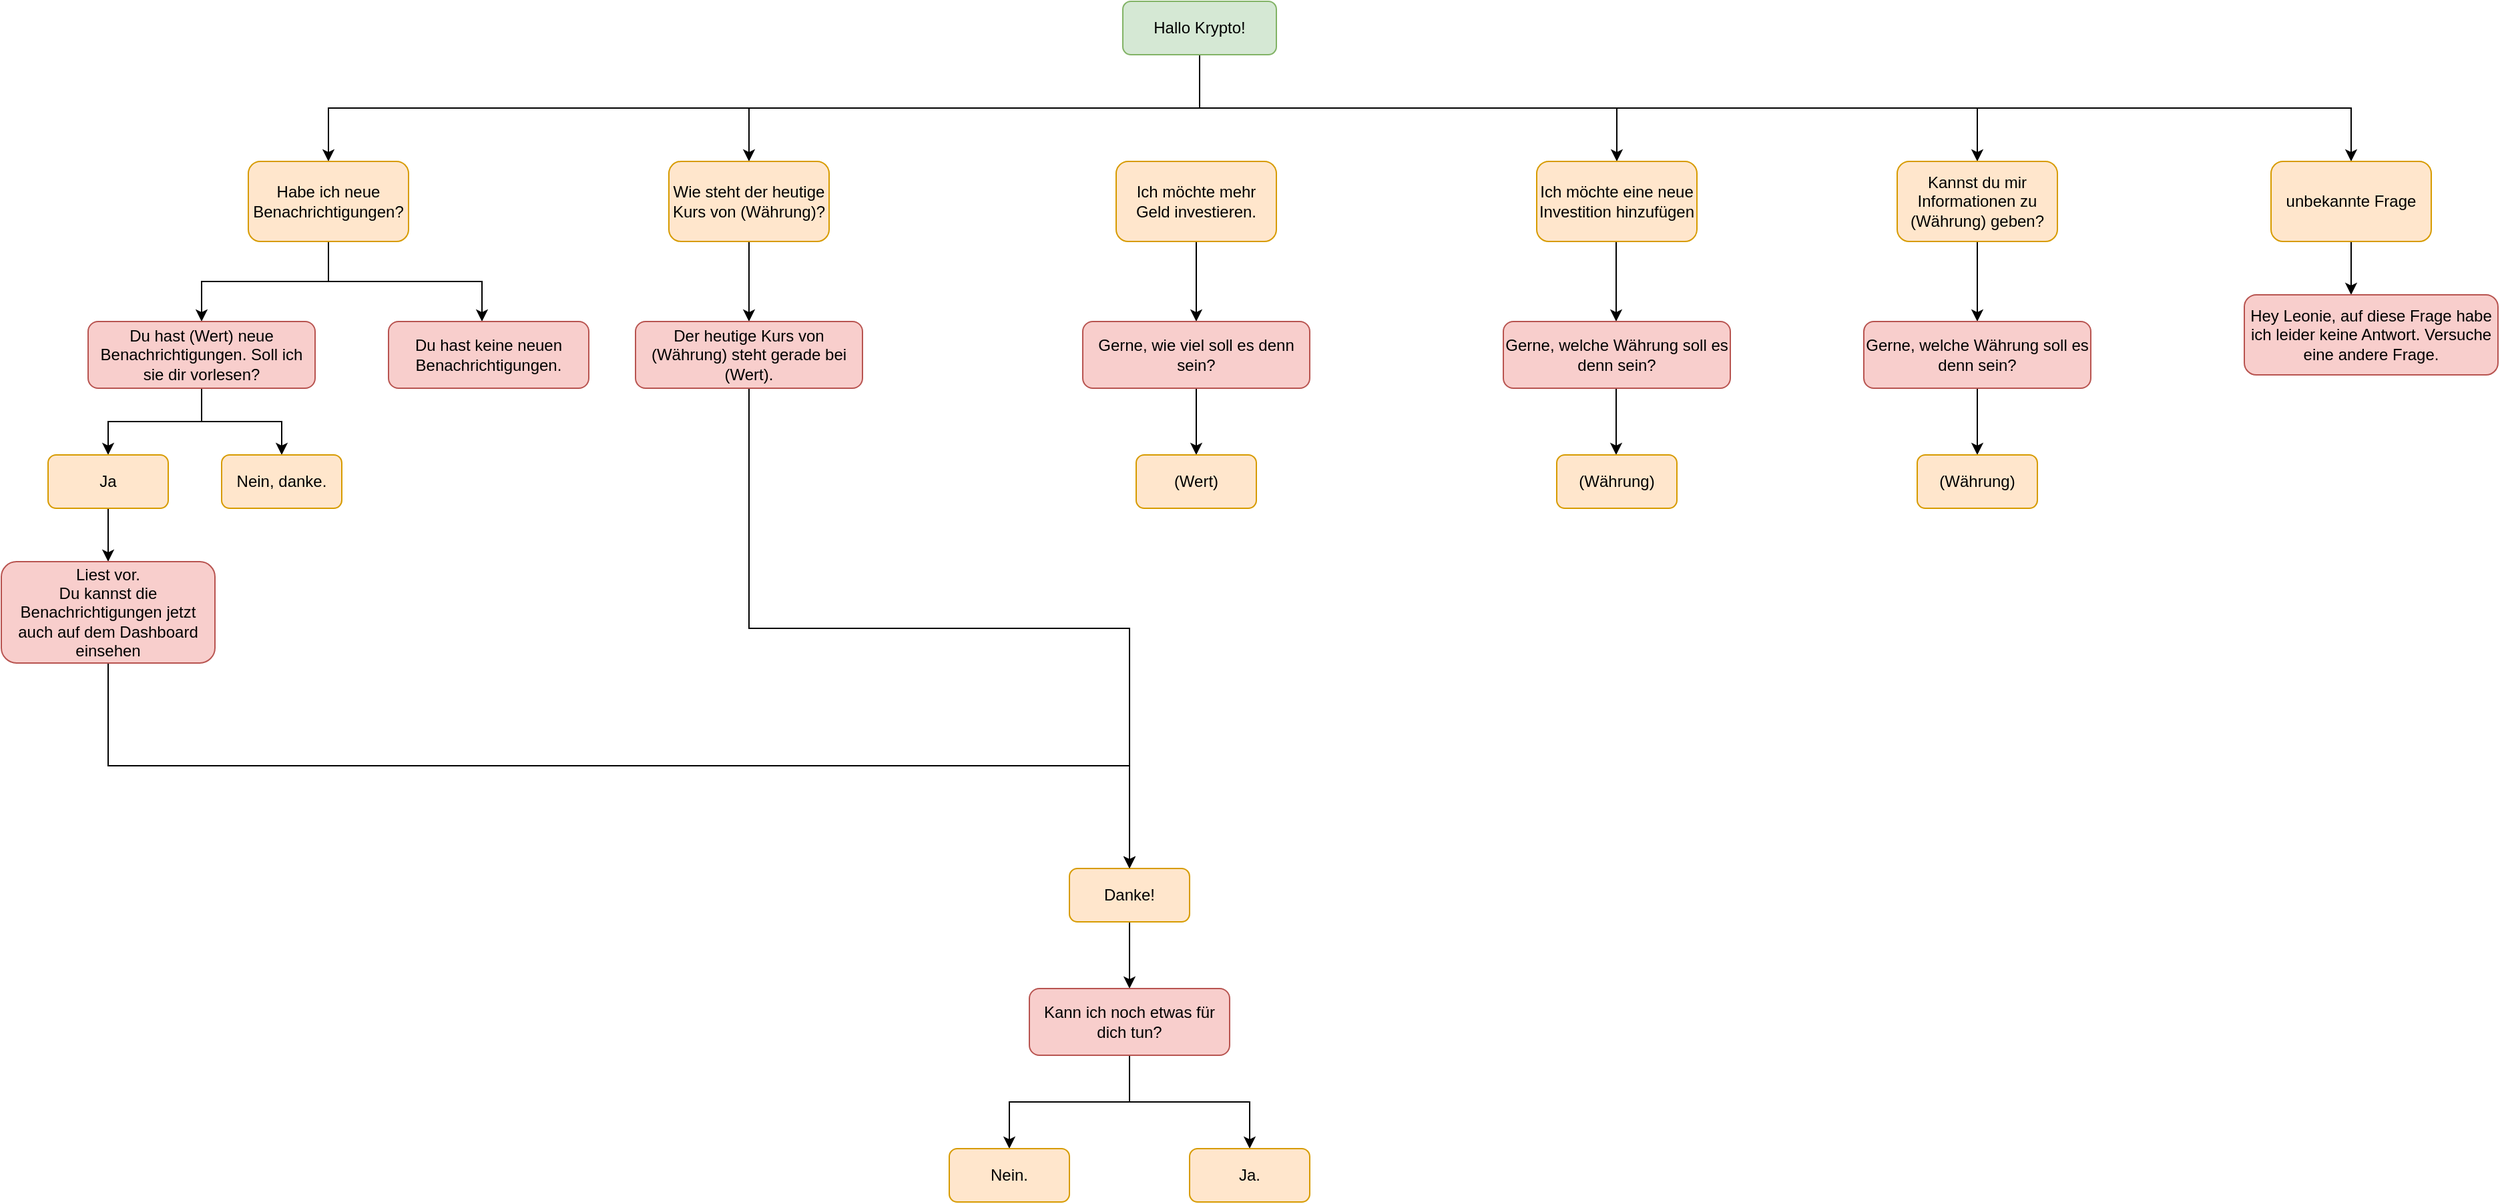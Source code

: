 <mxfile version="14.7.6" type="github">
  <diagram id="C5RBs43oDa-KdzZeNtuy" name="Page-1">
    <mxGraphModel dx="4013" dy="1448" grid="1" gridSize="10" guides="1" tooltips="1" connect="1" arrows="1" fold="1" page="1" pageScale="1" pageWidth="1169" pageHeight="827" math="0" shadow="0">
      <root>
        <mxCell id="WIyWlLk6GJQsqaUBKTNV-0" />
        <mxCell id="WIyWlLk6GJQsqaUBKTNV-1" parent="WIyWlLk6GJQsqaUBKTNV-0" />
        <mxCell id="xRkeG2comi5cFcVgzmJm-17" style="edgeStyle=orthogonalEdgeStyle;rounded=0;orthogonalLoop=1;jettySize=auto;html=1;exitX=0.5;exitY=1;exitDx=0;exitDy=0;entryX=0.5;entryY=0;entryDx=0;entryDy=0;" edge="1" parent="WIyWlLk6GJQsqaUBKTNV-1" source="WIyWlLk6GJQsqaUBKTNV-3" target="xRkeG2comi5cFcVgzmJm-6">
          <mxGeometry relative="1" as="geometry" />
        </mxCell>
        <mxCell id="xRkeG2comi5cFcVgzmJm-18" style="edgeStyle=orthogonalEdgeStyle;rounded=0;orthogonalLoop=1;jettySize=auto;html=1;exitX=0.5;exitY=1;exitDx=0;exitDy=0;entryX=0.5;entryY=0;entryDx=0;entryDy=0;" edge="1" parent="WIyWlLk6GJQsqaUBKTNV-1" source="WIyWlLk6GJQsqaUBKTNV-3" target="xRkeG2comi5cFcVgzmJm-0">
          <mxGeometry relative="1" as="geometry" />
        </mxCell>
        <mxCell id="xRkeG2comi5cFcVgzmJm-43" style="edgeStyle=orthogonalEdgeStyle;rounded=0;orthogonalLoop=1;jettySize=auto;html=1;exitX=0.5;exitY=1;exitDx=0;exitDy=0;entryX=0.5;entryY=0;entryDx=0;entryDy=0;" edge="1" parent="WIyWlLk6GJQsqaUBKTNV-1" source="WIyWlLk6GJQsqaUBKTNV-3" target="xRkeG2comi5cFcVgzmJm-5">
          <mxGeometry relative="1" as="geometry" />
        </mxCell>
        <mxCell id="xRkeG2comi5cFcVgzmJm-44" style="edgeStyle=orthogonalEdgeStyle;rounded=0;orthogonalLoop=1;jettySize=auto;html=1;exitX=0.5;exitY=1;exitDx=0;exitDy=0;entryX=0.5;entryY=0;entryDx=0;entryDy=0;" edge="1" parent="WIyWlLk6GJQsqaUBKTNV-1" source="WIyWlLk6GJQsqaUBKTNV-3" target="xRkeG2comi5cFcVgzmJm-7">
          <mxGeometry relative="1" as="geometry" />
        </mxCell>
        <mxCell id="xRkeG2comi5cFcVgzmJm-49" style="edgeStyle=orthogonalEdgeStyle;rounded=0;orthogonalLoop=1;jettySize=auto;html=1;exitX=0.5;exitY=1;exitDx=0;exitDy=0;entryX=0.5;entryY=0;entryDx=0;entryDy=0;" edge="1" parent="WIyWlLk6GJQsqaUBKTNV-1" source="WIyWlLk6GJQsqaUBKTNV-3" target="xRkeG2comi5cFcVgzmJm-8">
          <mxGeometry relative="1" as="geometry" />
        </mxCell>
        <mxCell id="WIyWlLk6GJQsqaUBKTNV-3" value="Hallo Krypto!" style="rounded=1;whiteSpace=wrap;html=1;fontSize=12;glass=0;strokeWidth=1;shadow=0;fillColor=#d5e8d4;strokeColor=#82b366;" parent="WIyWlLk6GJQsqaUBKTNV-1" vertex="1">
          <mxGeometry x="-140" y="100" width="115" height="40" as="geometry" />
        </mxCell>
        <mxCell id="xRkeG2comi5cFcVgzmJm-12" style="rounded=0;orthogonalLoop=1;jettySize=auto;html=1;entryX=0.421;entryY=0;entryDx=0;entryDy=0;entryPerimeter=0;" edge="1" parent="WIyWlLk6GJQsqaUBKTNV-1" source="xRkeG2comi5cFcVgzmJm-0" target="xRkeG2comi5cFcVgzmJm-1">
          <mxGeometry relative="1" as="geometry" />
        </mxCell>
        <mxCell id="xRkeG2comi5cFcVgzmJm-0" value="unbekannte Frage" style="rounded=1;whiteSpace=wrap;html=1;fillColor=#ffe6cc;strokeColor=#d79b00;" vertex="1" parent="WIyWlLk6GJQsqaUBKTNV-1">
          <mxGeometry x="720" y="220" width="120" height="60" as="geometry" />
        </mxCell>
        <mxCell id="xRkeG2comi5cFcVgzmJm-1" value="Hey Leonie, auf diese Frage habe ich leider keine Antwort. Versuche eine andere Frage." style="rounded=1;whiteSpace=wrap;html=1;fillColor=#f8cecc;strokeColor=#b85450;" vertex="1" parent="WIyWlLk6GJQsqaUBKTNV-1">
          <mxGeometry x="700" y="320" width="190" height="60" as="geometry" />
        </mxCell>
        <mxCell id="xRkeG2comi5cFcVgzmJm-41" style="edgeStyle=orthogonalEdgeStyle;rounded=0;orthogonalLoop=1;jettySize=auto;html=1;exitX=0.5;exitY=1;exitDx=0;exitDy=0;entryX=0.5;entryY=0;entryDx=0;entryDy=0;" edge="1" parent="WIyWlLk6GJQsqaUBKTNV-1" source="xRkeG2comi5cFcVgzmJm-5" target="xRkeG2comi5cFcVgzmJm-39">
          <mxGeometry relative="1" as="geometry" />
        </mxCell>
        <mxCell id="xRkeG2comi5cFcVgzmJm-5" value="Wie steht der heutige Kurs von (Währung)?" style="rounded=1;whiteSpace=wrap;html=1;fillColor=#ffe6cc;strokeColor=#d79b00;" vertex="1" parent="WIyWlLk6GJQsqaUBKTNV-1">
          <mxGeometry x="-480" y="220" width="120" height="60" as="geometry" />
        </mxCell>
        <mxCell id="xRkeG2comi5cFcVgzmJm-22" style="edgeStyle=orthogonalEdgeStyle;rounded=0;orthogonalLoop=1;jettySize=auto;html=1;entryX=0.5;entryY=0;entryDx=0;entryDy=0;" edge="1" parent="WIyWlLk6GJQsqaUBKTNV-1" source="xRkeG2comi5cFcVgzmJm-6">
          <mxGeometry relative="1" as="geometry">
            <mxPoint x="-620.0" y="340" as="targetPoint" />
            <Array as="points">
              <mxPoint x="-735" y="310" />
              <mxPoint x="-620" y="310" />
            </Array>
          </mxGeometry>
        </mxCell>
        <mxCell id="xRkeG2comi5cFcVgzmJm-23" style="edgeStyle=orthogonalEdgeStyle;rounded=0;orthogonalLoop=1;jettySize=auto;html=1;exitX=0.5;exitY=1;exitDx=0;exitDy=0;entryX=0.5;entryY=0;entryDx=0;entryDy=0;" edge="1" parent="WIyWlLk6GJQsqaUBKTNV-1" source="xRkeG2comi5cFcVgzmJm-6" target="xRkeG2comi5cFcVgzmJm-20">
          <mxGeometry relative="1" as="geometry" />
        </mxCell>
        <mxCell id="xRkeG2comi5cFcVgzmJm-6" value="Habe ich neue Benachrichtigungen?" style="rounded=1;whiteSpace=wrap;html=1;fillColor=#ffe6cc;strokeColor=#d79b00;" vertex="1" parent="WIyWlLk6GJQsqaUBKTNV-1">
          <mxGeometry x="-795" y="220" width="120" height="60" as="geometry" />
        </mxCell>
        <mxCell id="xRkeG2comi5cFcVgzmJm-46" style="edgeStyle=orthogonalEdgeStyle;rounded=0;orthogonalLoop=1;jettySize=auto;html=1;exitX=0.5;exitY=1;exitDx=0;exitDy=0;" edge="1" parent="WIyWlLk6GJQsqaUBKTNV-1">
          <mxGeometry relative="1" as="geometry">
            <mxPoint x="229.5" y="280" as="sourcePoint" />
            <mxPoint x="229.5" y="340" as="targetPoint" />
          </mxGeometry>
        </mxCell>
        <mxCell id="xRkeG2comi5cFcVgzmJm-7" value="Ich möchte eine neue Investition hinzufügen" style="rounded=1;whiteSpace=wrap;html=1;fillColor=#ffe6cc;strokeColor=#d79b00;" vertex="1" parent="WIyWlLk6GJQsqaUBKTNV-1">
          <mxGeometry x="170" y="220" width="120" height="60" as="geometry" />
        </mxCell>
        <mxCell id="xRkeG2comi5cFcVgzmJm-51" style="edgeStyle=orthogonalEdgeStyle;rounded=0;orthogonalLoop=1;jettySize=auto;html=1;exitX=0.5;exitY=1;exitDx=0;exitDy=0;" edge="1" parent="WIyWlLk6GJQsqaUBKTNV-1" source="xRkeG2comi5cFcVgzmJm-8" target="xRkeG2comi5cFcVgzmJm-50">
          <mxGeometry relative="1" as="geometry" />
        </mxCell>
        <mxCell id="xRkeG2comi5cFcVgzmJm-8" value="Kannst du mir Informationen zu (Währung) geben?" style="rounded=1;whiteSpace=wrap;html=1;fillColor=#ffe6cc;strokeColor=#d79b00;" vertex="1" parent="WIyWlLk6GJQsqaUBKTNV-1">
          <mxGeometry x="440" y="220" width="120" height="60" as="geometry" />
        </mxCell>
        <mxCell id="xRkeG2comi5cFcVgzmJm-26" style="edgeStyle=orthogonalEdgeStyle;rounded=0;orthogonalLoop=1;jettySize=auto;html=1;exitX=0.5;exitY=1;exitDx=0;exitDy=0;entryX=0.5;entryY=0;entryDx=0;entryDy=0;" edge="1" parent="WIyWlLk6GJQsqaUBKTNV-1" source="xRkeG2comi5cFcVgzmJm-20" target="xRkeG2comi5cFcVgzmJm-24">
          <mxGeometry relative="1" as="geometry" />
        </mxCell>
        <mxCell id="xRkeG2comi5cFcVgzmJm-27" style="edgeStyle=orthogonalEdgeStyle;rounded=0;orthogonalLoop=1;jettySize=auto;html=1;exitX=0.5;exitY=1;exitDx=0;exitDy=0;entryX=0.5;entryY=0;entryDx=0;entryDy=0;" edge="1" parent="WIyWlLk6GJQsqaUBKTNV-1" source="xRkeG2comi5cFcVgzmJm-20" target="xRkeG2comi5cFcVgzmJm-25">
          <mxGeometry relative="1" as="geometry" />
        </mxCell>
        <mxCell id="xRkeG2comi5cFcVgzmJm-20" value="Du hast (Wert) neue Benachrichtigungen. Soll ich sie dir vorlesen?" style="rounded=1;whiteSpace=wrap;html=1;fillColor=#f8cecc;strokeColor=#b85450;" vertex="1" parent="WIyWlLk6GJQsqaUBKTNV-1">
          <mxGeometry x="-915" y="340" width="170" height="50" as="geometry" />
        </mxCell>
        <mxCell id="xRkeG2comi5cFcVgzmJm-21" value="Du hast keine neuen Benachrichtigungen." style="rounded=1;whiteSpace=wrap;html=1;fillColor=#f8cecc;strokeColor=#b85450;" vertex="1" parent="WIyWlLk6GJQsqaUBKTNV-1">
          <mxGeometry x="-690" y="340" width="150" height="50" as="geometry" />
        </mxCell>
        <mxCell id="xRkeG2comi5cFcVgzmJm-30" style="edgeStyle=orthogonalEdgeStyle;rounded=0;orthogonalLoop=1;jettySize=auto;html=1;exitX=0.5;exitY=1;exitDx=0;exitDy=0;entryX=0.5;entryY=0;entryDx=0;entryDy=0;" edge="1" parent="WIyWlLk6GJQsqaUBKTNV-1" source="xRkeG2comi5cFcVgzmJm-24" target="xRkeG2comi5cFcVgzmJm-28">
          <mxGeometry relative="1" as="geometry" />
        </mxCell>
        <mxCell id="xRkeG2comi5cFcVgzmJm-24" value="Ja" style="rounded=1;whiteSpace=wrap;html=1;fillColor=#ffe6cc;strokeColor=#d79b00;" vertex="1" parent="WIyWlLk6GJQsqaUBKTNV-1">
          <mxGeometry x="-945" y="440" width="90" height="40" as="geometry" />
        </mxCell>
        <mxCell id="xRkeG2comi5cFcVgzmJm-25" value="Nein, danke." style="rounded=1;whiteSpace=wrap;html=1;fillColor=#ffe6cc;strokeColor=#d79b00;" vertex="1" parent="WIyWlLk6GJQsqaUBKTNV-1">
          <mxGeometry x="-815" y="440" width="90" height="40" as="geometry" />
        </mxCell>
        <mxCell id="xRkeG2comi5cFcVgzmJm-32" style="edgeStyle=orthogonalEdgeStyle;rounded=0;orthogonalLoop=1;jettySize=auto;html=1;exitX=0.5;exitY=1;exitDx=0;exitDy=0;entryX=0.5;entryY=0;entryDx=0;entryDy=0;" edge="1" parent="WIyWlLk6GJQsqaUBKTNV-1" source="xRkeG2comi5cFcVgzmJm-28" target="xRkeG2comi5cFcVgzmJm-31">
          <mxGeometry relative="1" as="geometry" />
        </mxCell>
        <mxCell id="xRkeG2comi5cFcVgzmJm-28" value="&lt;div&gt;Liest vor.&lt;/div&gt;&lt;div&gt;Du kannst die Benachrichtigungen jetzt auch auf dem Dashboard einsehen&lt;br&gt;&lt;/div&gt;" style="rounded=1;whiteSpace=wrap;html=1;fillColor=#f8cecc;strokeColor=#b85450;" vertex="1" parent="WIyWlLk6GJQsqaUBKTNV-1">
          <mxGeometry x="-980" y="520" width="160" height="76" as="geometry" />
        </mxCell>
        <mxCell id="xRkeG2comi5cFcVgzmJm-34" style="edgeStyle=orthogonalEdgeStyle;rounded=0;orthogonalLoop=1;jettySize=auto;html=1;exitX=0.5;exitY=1;exitDx=0;exitDy=0;entryX=0.5;entryY=0;entryDx=0;entryDy=0;" edge="1" parent="WIyWlLk6GJQsqaUBKTNV-1" source="xRkeG2comi5cFcVgzmJm-31" target="xRkeG2comi5cFcVgzmJm-33">
          <mxGeometry relative="1" as="geometry" />
        </mxCell>
        <mxCell id="xRkeG2comi5cFcVgzmJm-31" value="Danke!" style="rounded=1;whiteSpace=wrap;html=1;fillColor=#ffe6cc;strokeColor=#d79b00;" vertex="1" parent="WIyWlLk6GJQsqaUBKTNV-1">
          <mxGeometry x="-180" y="750" width="90" height="40" as="geometry" />
        </mxCell>
        <mxCell id="xRkeG2comi5cFcVgzmJm-36" style="edgeStyle=orthogonalEdgeStyle;rounded=0;orthogonalLoop=1;jettySize=auto;html=1;exitX=0.5;exitY=1;exitDx=0;exitDy=0;" edge="1" parent="WIyWlLk6GJQsqaUBKTNV-1" source="xRkeG2comi5cFcVgzmJm-33" target="xRkeG2comi5cFcVgzmJm-35">
          <mxGeometry relative="1" as="geometry" />
        </mxCell>
        <mxCell id="xRkeG2comi5cFcVgzmJm-38" style="edgeStyle=orthogonalEdgeStyle;rounded=0;orthogonalLoop=1;jettySize=auto;html=1;exitX=0.5;exitY=1;exitDx=0;exitDy=0;entryX=0.5;entryY=0;entryDx=0;entryDy=0;" edge="1" parent="WIyWlLk6GJQsqaUBKTNV-1" source="xRkeG2comi5cFcVgzmJm-33" target="xRkeG2comi5cFcVgzmJm-37">
          <mxGeometry relative="1" as="geometry" />
        </mxCell>
        <mxCell id="xRkeG2comi5cFcVgzmJm-33" value="Kann ich noch etwas für dich tun?" style="rounded=1;whiteSpace=wrap;html=1;fillColor=#f8cecc;strokeColor=#b85450;" vertex="1" parent="WIyWlLk6GJQsqaUBKTNV-1">
          <mxGeometry x="-210" y="840" width="150" height="50" as="geometry" />
        </mxCell>
        <mxCell id="xRkeG2comi5cFcVgzmJm-35" value="Nein." style="rounded=1;whiteSpace=wrap;html=1;fillColor=#ffe6cc;strokeColor=#d79b00;" vertex="1" parent="WIyWlLk6GJQsqaUBKTNV-1">
          <mxGeometry x="-270" y="960" width="90" height="40" as="geometry" />
        </mxCell>
        <mxCell id="xRkeG2comi5cFcVgzmJm-37" value="Ja." style="rounded=1;whiteSpace=wrap;html=1;fillColor=#ffe6cc;strokeColor=#d79b00;" vertex="1" parent="WIyWlLk6GJQsqaUBKTNV-1">
          <mxGeometry x="-90" y="960" width="90" height="40" as="geometry" />
        </mxCell>
        <mxCell id="xRkeG2comi5cFcVgzmJm-42" style="edgeStyle=orthogonalEdgeStyle;rounded=0;orthogonalLoop=1;jettySize=auto;html=1;exitX=0.5;exitY=1;exitDx=0;exitDy=0;entryX=0.5;entryY=0;entryDx=0;entryDy=0;" edge="1" parent="WIyWlLk6GJQsqaUBKTNV-1" source="xRkeG2comi5cFcVgzmJm-39" target="xRkeG2comi5cFcVgzmJm-31">
          <mxGeometry relative="1" as="geometry" />
        </mxCell>
        <mxCell id="xRkeG2comi5cFcVgzmJm-39" value="Der heutige Kurs von (Währung) steht gerade bei (Wert)." style="rounded=1;whiteSpace=wrap;html=1;fillColor=#f8cecc;strokeColor=#b85450;" vertex="1" parent="WIyWlLk6GJQsqaUBKTNV-1">
          <mxGeometry x="-505" y="340" width="170" height="50" as="geometry" />
        </mxCell>
        <mxCell id="xRkeG2comi5cFcVgzmJm-48" style="edgeStyle=orthogonalEdgeStyle;rounded=0;orthogonalLoop=1;jettySize=auto;html=1;exitX=0.5;exitY=1;exitDx=0;exitDy=0;entryX=0.5;entryY=0;entryDx=0;entryDy=0;" edge="1" parent="WIyWlLk6GJQsqaUBKTNV-1">
          <mxGeometry relative="1" as="geometry">
            <mxPoint x="229.5" y="390" as="sourcePoint" />
            <mxPoint x="229.5" y="440" as="targetPoint" />
          </mxGeometry>
        </mxCell>
        <mxCell id="xRkeG2comi5cFcVgzmJm-45" value="Gerne, welche Währung soll es denn sein?" style="rounded=1;whiteSpace=wrap;html=1;fillColor=#f8cecc;strokeColor=#b85450;" vertex="1" parent="WIyWlLk6GJQsqaUBKTNV-1">
          <mxGeometry x="145" y="340" width="170" height="50" as="geometry" />
        </mxCell>
        <mxCell id="xRkeG2comi5cFcVgzmJm-47" value="(Währung)" style="rounded=1;whiteSpace=wrap;html=1;fillColor=#ffe6cc;strokeColor=#d79b00;" vertex="1" parent="WIyWlLk6GJQsqaUBKTNV-1">
          <mxGeometry x="185" y="440" width="90" height="40" as="geometry" />
        </mxCell>
        <mxCell id="xRkeG2comi5cFcVgzmJm-53" style="edgeStyle=orthogonalEdgeStyle;rounded=0;orthogonalLoop=1;jettySize=auto;html=1;exitX=0.5;exitY=1;exitDx=0;exitDy=0;entryX=0.5;entryY=0;entryDx=0;entryDy=0;" edge="1" parent="WIyWlLk6GJQsqaUBKTNV-1" source="xRkeG2comi5cFcVgzmJm-50" target="xRkeG2comi5cFcVgzmJm-52">
          <mxGeometry relative="1" as="geometry" />
        </mxCell>
        <mxCell id="xRkeG2comi5cFcVgzmJm-50" value="Gerne, welche Währung soll es denn sein?" style="rounded=1;whiteSpace=wrap;html=1;fillColor=#f8cecc;strokeColor=#b85450;" vertex="1" parent="WIyWlLk6GJQsqaUBKTNV-1">
          <mxGeometry x="415" y="340" width="170" height="50" as="geometry" />
        </mxCell>
        <mxCell id="xRkeG2comi5cFcVgzmJm-52" value="(Währung)" style="rounded=1;whiteSpace=wrap;html=1;fillColor=#ffe6cc;strokeColor=#d79b00;" vertex="1" parent="WIyWlLk6GJQsqaUBKTNV-1">
          <mxGeometry x="455" y="440" width="90" height="40" as="geometry" />
        </mxCell>
        <mxCell id="xRkeG2comi5cFcVgzmJm-56" style="edgeStyle=orthogonalEdgeStyle;rounded=0;orthogonalLoop=1;jettySize=auto;html=1;exitX=0.5;exitY=1;exitDx=0;exitDy=0;" edge="1" parent="WIyWlLk6GJQsqaUBKTNV-1" source="xRkeG2comi5cFcVgzmJm-54" target="xRkeG2comi5cFcVgzmJm-55">
          <mxGeometry relative="1" as="geometry" />
        </mxCell>
        <mxCell id="xRkeG2comi5cFcVgzmJm-54" value="Ich möchte mehr Geld investieren." style="rounded=1;whiteSpace=wrap;html=1;fillColor=#ffe6cc;strokeColor=#d79b00;" vertex="1" parent="WIyWlLk6GJQsqaUBKTNV-1">
          <mxGeometry x="-145" y="220" width="120" height="60" as="geometry" />
        </mxCell>
        <mxCell id="xRkeG2comi5cFcVgzmJm-58" style="edgeStyle=orthogonalEdgeStyle;rounded=0;orthogonalLoop=1;jettySize=auto;html=1;exitX=0.5;exitY=1;exitDx=0;exitDy=0;entryX=0.5;entryY=0;entryDx=0;entryDy=0;" edge="1" parent="WIyWlLk6GJQsqaUBKTNV-1" source="xRkeG2comi5cFcVgzmJm-55" target="xRkeG2comi5cFcVgzmJm-57">
          <mxGeometry relative="1" as="geometry" />
        </mxCell>
        <mxCell id="xRkeG2comi5cFcVgzmJm-55" value="Gerne, wie viel soll es denn sein?" style="rounded=1;whiteSpace=wrap;html=1;fillColor=#f8cecc;strokeColor=#b85450;" vertex="1" parent="WIyWlLk6GJQsqaUBKTNV-1">
          <mxGeometry x="-170" y="340" width="170" height="50" as="geometry" />
        </mxCell>
        <mxCell id="xRkeG2comi5cFcVgzmJm-57" value="(Wert)" style="rounded=1;whiteSpace=wrap;html=1;fillColor=#ffe6cc;strokeColor=#d79b00;" vertex="1" parent="WIyWlLk6GJQsqaUBKTNV-1">
          <mxGeometry x="-130" y="440" width="90" height="40" as="geometry" />
        </mxCell>
      </root>
    </mxGraphModel>
  </diagram>
</mxfile>
